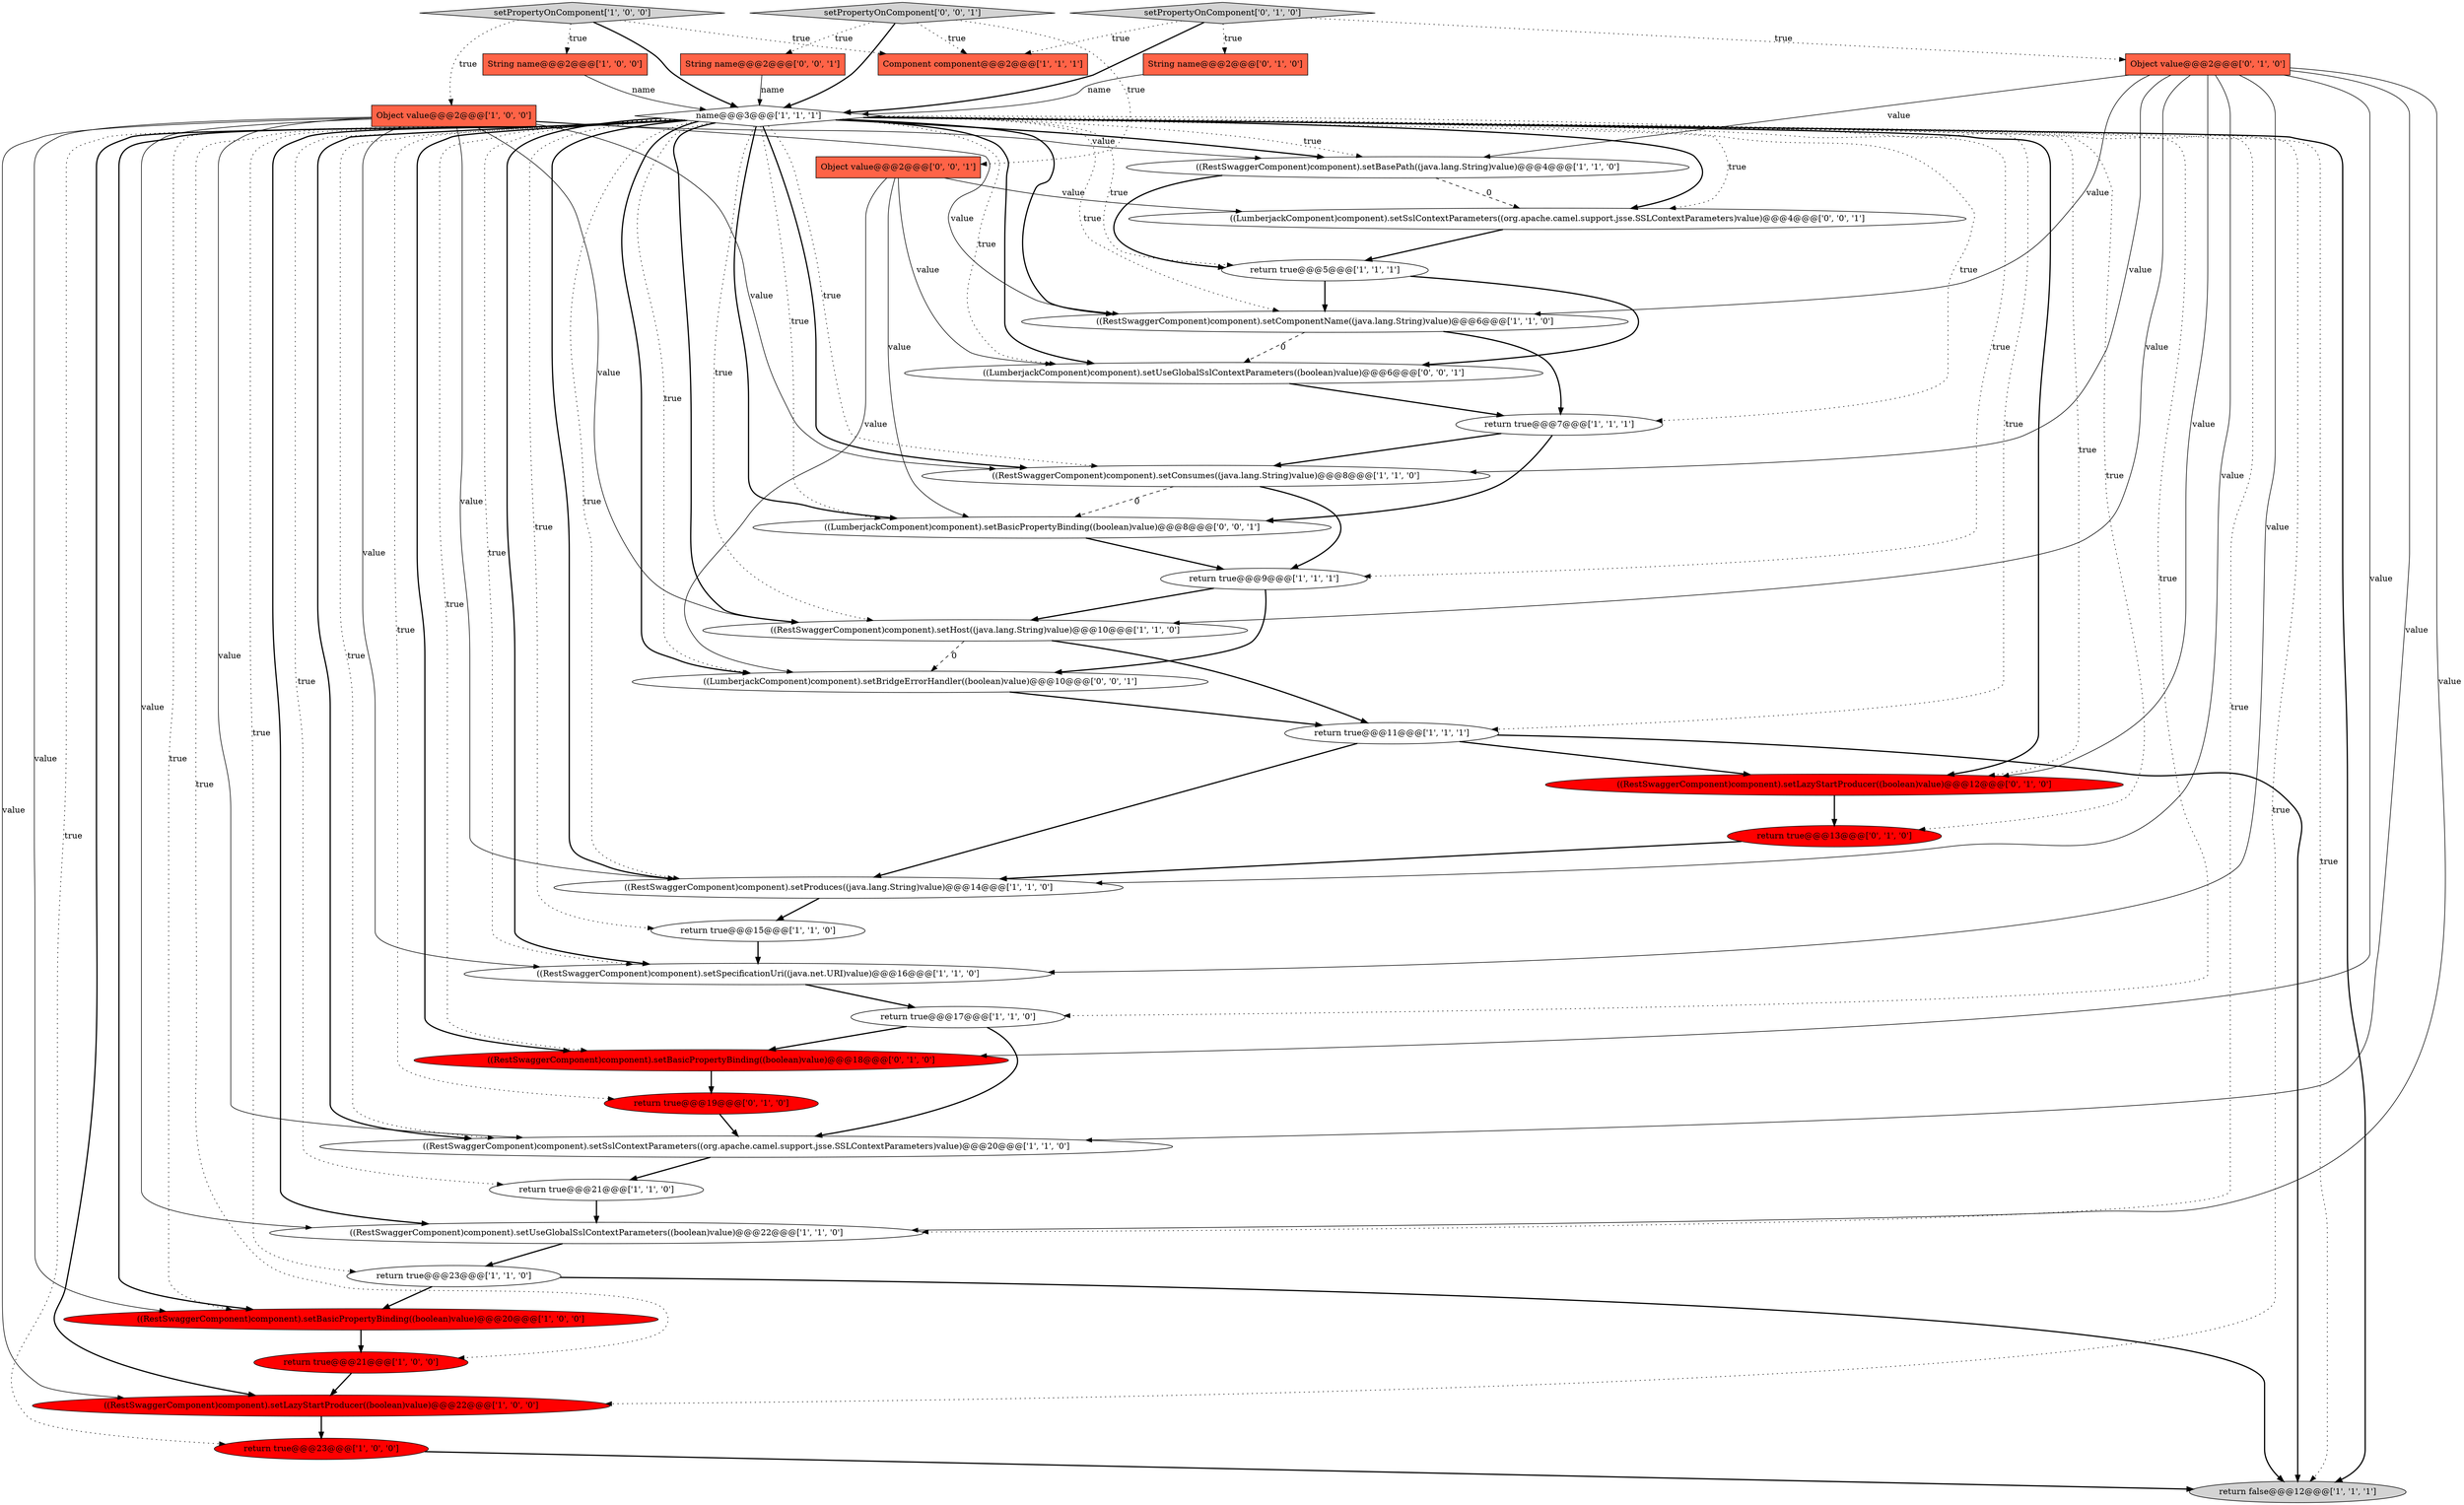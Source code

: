 digraph {
26 [style = filled, label = "Object value@@@2@@@['0', '1', '0']", fillcolor = tomato, shape = box image = "AAA0AAABBB2BBB"];
12 [style = filled, label = "return true@@@23@@@['1', '0', '0']", fillcolor = red, shape = ellipse image = "AAA1AAABBB1BBB"];
32 [style = filled, label = "setPropertyOnComponent['0', '1', '0']", fillcolor = lightgray, shape = diamond image = "AAA0AAABBB2BBB"];
3 [style = filled, label = "return true@@@11@@@['1', '1', '1']", fillcolor = white, shape = ellipse image = "AAA0AAABBB1BBB"];
0 [style = filled, label = "return true@@@7@@@['1', '1', '1']", fillcolor = white, shape = ellipse image = "AAA0AAABBB1BBB"];
39 [style = filled, label = "((LumberjackComponent)component).setBridgeErrorHandler((boolean)value)@@@10@@@['0', '0', '1']", fillcolor = white, shape = ellipse image = "AAA0AAABBB3BBB"];
5 [style = filled, label = "Object value@@@2@@@['1', '0', '0']", fillcolor = tomato, shape = box image = "AAA0AAABBB1BBB"];
20 [style = filled, label = "return true@@@17@@@['1', '1', '0']", fillcolor = white, shape = ellipse image = "AAA0AAABBB1BBB"];
4 [style = filled, label = "((RestSwaggerComponent)component).setComponentName((java.lang.String)value)@@@6@@@['1', '1', '0']", fillcolor = white, shape = ellipse image = "AAA0AAABBB1BBB"];
25 [style = filled, label = "((RestSwaggerComponent)component).setLazyStartProducer((boolean)value)@@@22@@@['1', '0', '0']", fillcolor = red, shape = ellipse image = "AAA1AAABBB1BBB"];
37 [style = filled, label = "((LumberjackComponent)component).setSslContextParameters((org.apache.camel.support.jsse.SSLContextParameters)value)@@@4@@@['0', '0', '1']", fillcolor = white, shape = ellipse image = "AAA0AAABBB3BBB"];
14 [style = filled, label = "((RestSwaggerComponent)component).setBasePath((java.lang.String)value)@@@4@@@['1', '1', '0']", fillcolor = white, shape = ellipse image = "AAA0AAABBB1BBB"];
24 [style = filled, label = "return true@@@23@@@['1', '1', '0']", fillcolor = white, shape = ellipse image = "AAA0AAABBB1BBB"];
38 [style = filled, label = "((LumberjackComponent)component).setUseGlobalSslContextParameters((boolean)value)@@@6@@@['0', '0', '1']", fillcolor = white, shape = ellipse image = "AAA0AAABBB3BBB"];
30 [style = filled, label = "((RestSwaggerComponent)component).setLazyStartProducer((boolean)value)@@@12@@@['0', '1', '0']", fillcolor = red, shape = ellipse image = "AAA1AAABBB2BBB"];
19 [style = filled, label = "return false@@@12@@@['1', '1', '1']", fillcolor = lightgray, shape = ellipse image = "AAA0AAABBB1BBB"];
16 [style = filled, label = "return true@@@5@@@['1', '1', '1']", fillcolor = white, shape = ellipse image = "AAA0AAABBB1BBB"];
15 [style = filled, label = "((RestSwaggerComponent)component).setUseGlobalSslContextParameters((boolean)value)@@@22@@@['1', '1', '0']", fillcolor = white, shape = ellipse image = "AAA0AAABBB1BBB"];
22 [style = filled, label = "return true@@@21@@@['1', '1', '0']", fillcolor = white, shape = ellipse image = "AAA0AAABBB1BBB"];
8 [style = filled, label = "String name@@@2@@@['1', '0', '0']", fillcolor = tomato, shape = box image = "AAA0AAABBB1BBB"];
21 [style = filled, label = "return true@@@21@@@['1', '0', '0']", fillcolor = red, shape = ellipse image = "AAA1AAABBB1BBB"];
11 [style = filled, label = "((RestSwaggerComponent)component).setHost((java.lang.String)value)@@@10@@@['1', '1', '0']", fillcolor = white, shape = ellipse image = "AAA0AAABBB1BBB"];
6 [style = filled, label = "name@@@3@@@['1', '1', '1']", fillcolor = white, shape = diamond image = "AAA0AAABBB1BBB"];
29 [style = filled, label = "return true@@@19@@@['0', '1', '0']", fillcolor = red, shape = ellipse image = "AAA1AAABBB2BBB"];
27 [style = filled, label = "String name@@@2@@@['0', '1', '0']", fillcolor = tomato, shape = box image = "AAA0AAABBB2BBB"];
33 [style = filled, label = "String name@@@2@@@['0', '0', '1']", fillcolor = tomato, shape = box image = "AAA0AAABBB3BBB"];
2 [style = filled, label = "((RestSwaggerComponent)component).setSpecificationUri((java.net.URI)value)@@@16@@@['1', '1', '0']", fillcolor = white, shape = ellipse image = "AAA0AAABBB1BBB"];
35 [style = filled, label = "setPropertyOnComponent['0', '0', '1']", fillcolor = lightgray, shape = diamond image = "AAA0AAABBB3BBB"];
36 [style = filled, label = "((LumberjackComponent)component).setBasicPropertyBinding((boolean)value)@@@8@@@['0', '0', '1']", fillcolor = white, shape = ellipse image = "AAA0AAABBB3BBB"];
1 [style = filled, label = "((RestSwaggerComponent)component).setProduces((java.lang.String)value)@@@14@@@['1', '1', '0']", fillcolor = white, shape = ellipse image = "AAA0AAABBB1BBB"];
10 [style = filled, label = "return true@@@15@@@['1', '1', '0']", fillcolor = white, shape = ellipse image = "AAA0AAABBB1BBB"];
31 [style = filled, label = "return true@@@13@@@['0', '1', '0']", fillcolor = red, shape = ellipse image = "AAA1AAABBB2BBB"];
7 [style = filled, label = "((RestSwaggerComponent)component).setBasicPropertyBinding((boolean)value)@@@20@@@['1', '0', '0']", fillcolor = red, shape = ellipse image = "AAA1AAABBB1BBB"];
28 [style = filled, label = "((RestSwaggerComponent)component).setBasicPropertyBinding((boolean)value)@@@18@@@['0', '1', '0']", fillcolor = red, shape = ellipse image = "AAA1AAABBB2BBB"];
13 [style = filled, label = "setPropertyOnComponent['1', '0', '0']", fillcolor = lightgray, shape = diamond image = "AAA0AAABBB1BBB"];
9 [style = filled, label = "return true@@@9@@@['1', '1', '1']", fillcolor = white, shape = ellipse image = "AAA0AAABBB1BBB"];
23 [style = filled, label = "((RestSwaggerComponent)component).setConsumes((java.lang.String)value)@@@8@@@['1', '1', '0']", fillcolor = white, shape = ellipse image = "AAA0AAABBB1BBB"];
17 [style = filled, label = "Component component@@@2@@@['1', '1', '1']", fillcolor = tomato, shape = box image = "AAA0AAABBB1BBB"];
18 [style = filled, label = "((RestSwaggerComponent)component).setSslContextParameters((org.apache.camel.support.jsse.SSLContextParameters)value)@@@20@@@['1', '1', '0']", fillcolor = white, shape = ellipse image = "AAA0AAABBB1BBB"];
34 [style = filled, label = "Object value@@@2@@@['0', '0', '1']", fillcolor = tomato, shape = box image = "AAA0AAABBB3BBB"];
5->25 [style = solid, label="value"];
22->15 [style = bold, label=""];
9->11 [style = bold, label=""];
6->31 [style = dotted, label="true"];
5->18 [style = solid, label="value"];
6->39 [style = dotted, label="true"];
27->6 [style = solid, label="name"];
5->14 [style = solid, label="value"];
6->1 [style = dotted, label="true"];
13->5 [style = dotted, label="true"];
31->1 [style = bold, label=""];
6->19 [style = dotted, label="true"];
32->6 [style = bold, label=""];
5->1 [style = solid, label="value"];
34->36 [style = solid, label="value"];
29->18 [style = bold, label=""];
6->38 [style = dotted, label="true"];
34->38 [style = solid, label="value"];
18->22 [style = bold, label=""];
6->18 [style = dotted, label="true"];
3->19 [style = bold, label=""];
5->7 [style = solid, label="value"];
11->39 [style = dashed, label="0"];
6->11 [style = bold, label=""];
5->23 [style = solid, label="value"];
32->17 [style = dotted, label="true"];
26->11 [style = solid, label="value"];
6->0 [style = dotted, label="true"];
6->11 [style = dotted, label="true"];
26->23 [style = solid, label="value"];
6->3 [style = dotted, label="true"];
3->30 [style = bold, label=""];
26->15 [style = solid, label="value"];
6->15 [style = dotted, label="true"];
14->16 [style = bold, label=""];
13->17 [style = dotted, label="true"];
2->20 [style = bold, label=""];
9->39 [style = bold, label=""];
24->19 [style = bold, label=""];
36->9 [style = bold, label=""];
6->37 [style = dotted, label="true"];
21->25 [style = bold, label=""];
35->33 [style = dotted, label="true"];
26->14 [style = solid, label="value"];
0->36 [style = bold, label=""];
4->0 [style = bold, label=""];
34->37 [style = solid, label="value"];
6->20 [style = dotted, label="true"];
6->2 [style = bold, label=""];
20->18 [style = bold, label=""];
6->4 [style = bold, label=""];
34->39 [style = solid, label="value"];
6->38 [style = bold, label=""];
6->14 [style = dotted, label="true"];
5->2 [style = solid, label="value"];
26->1 [style = solid, label="value"];
0->23 [style = bold, label=""];
6->29 [style = dotted, label="true"];
6->25 [style = dotted, label="true"];
38->0 [style = bold, label=""];
6->7 [style = dotted, label="true"];
10->2 [style = bold, label=""];
6->12 [style = dotted, label="true"];
33->6 [style = solid, label="name"];
6->7 [style = bold, label=""];
24->7 [style = bold, label=""];
6->39 [style = bold, label=""];
37->16 [style = bold, label=""];
5->4 [style = solid, label="value"];
28->29 [style = bold, label=""];
6->24 [style = dotted, label="true"];
14->37 [style = dashed, label="0"];
26->30 [style = solid, label="value"];
3->1 [style = bold, label=""];
4->38 [style = dashed, label="0"];
26->4 [style = solid, label="value"];
6->23 [style = bold, label=""];
6->18 [style = bold, label=""];
6->22 [style = dotted, label="true"];
6->15 [style = bold, label=""];
6->37 [style = bold, label=""];
6->10 [style = dotted, label="true"];
6->1 [style = bold, label=""];
6->2 [style = dotted, label="true"];
6->9 [style = dotted, label="true"];
11->3 [style = bold, label=""];
13->8 [style = dotted, label="true"];
30->31 [style = bold, label=""];
26->2 [style = solid, label="value"];
5->11 [style = solid, label="value"];
6->21 [style = dotted, label="true"];
16->4 [style = bold, label=""];
13->6 [style = bold, label=""];
6->30 [style = dotted, label="true"];
26->18 [style = solid, label="value"];
6->36 [style = dotted, label="true"];
16->38 [style = bold, label=""];
26->28 [style = solid, label="value"];
35->6 [style = bold, label=""];
8->6 [style = solid, label="name"];
20->28 [style = bold, label=""];
6->23 [style = dotted, label="true"];
39->3 [style = bold, label=""];
6->19 [style = bold, label=""];
6->36 [style = bold, label=""];
6->28 [style = dotted, label="true"];
6->14 [style = bold, label=""];
23->36 [style = dashed, label="0"];
32->27 [style = dotted, label="true"];
5->15 [style = solid, label="value"];
6->4 [style = dotted, label="true"];
25->12 [style = bold, label=""];
15->24 [style = bold, label=""];
7->21 [style = bold, label=""];
35->34 [style = dotted, label="true"];
35->17 [style = dotted, label="true"];
32->26 [style = dotted, label="true"];
12->19 [style = bold, label=""];
1->10 [style = bold, label=""];
23->9 [style = bold, label=""];
6->16 [style = dotted, label="true"];
6->25 [style = bold, label=""];
6->28 [style = bold, label=""];
6->30 [style = bold, label=""];
}
